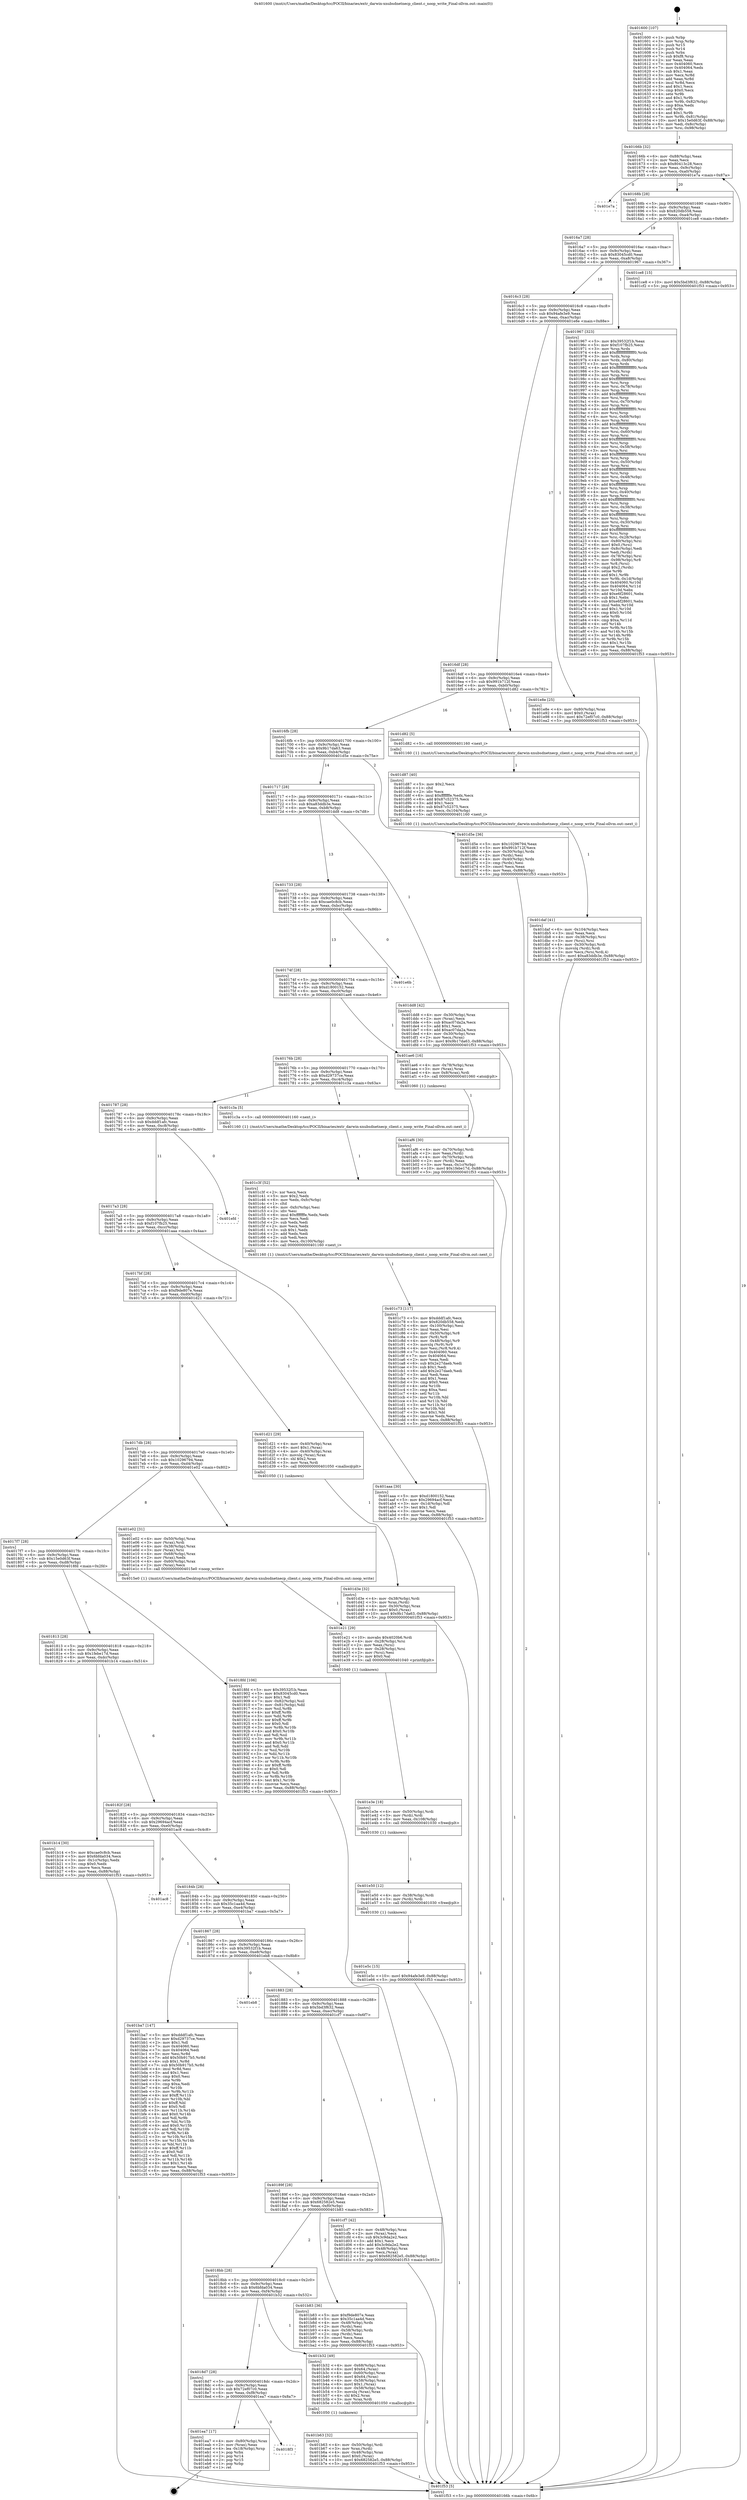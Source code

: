 digraph "0x401600" {
  label = "0x401600 (/mnt/c/Users/mathe/Desktop/tcc/POCII/binaries/extr_darwin-xnubsdnetnecp_client.c_noop_write_Final-ollvm.out::main(0))"
  labelloc = "t"
  node[shape=record]

  Entry [label="",width=0.3,height=0.3,shape=circle,fillcolor=black,style=filled]
  "0x40166b" [label="{
     0x40166b [32]\l
     | [instrs]\l
     &nbsp;&nbsp;0x40166b \<+6\>: mov -0x88(%rbp),%eax\l
     &nbsp;&nbsp;0x401671 \<+2\>: mov %eax,%ecx\l
     &nbsp;&nbsp;0x401673 \<+6\>: sub $0x80413c28,%ecx\l
     &nbsp;&nbsp;0x401679 \<+6\>: mov %eax,-0x9c(%rbp)\l
     &nbsp;&nbsp;0x40167f \<+6\>: mov %ecx,-0xa0(%rbp)\l
     &nbsp;&nbsp;0x401685 \<+6\>: je 0000000000401e7a \<main+0x87a\>\l
  }"]
  "0x401e7a" [label="{
     0x401e7a\l
  }", style=dashed]
  "0x40168b" [label="{
     0x40168b [28]\l
     | [instrs]\l
     &nbsp;&nbsp;0x40168b \<+5\>: jmp 0000000000401690 \<main+0x90\>\l
     &nbsp;&nbsp;0x401690 \<+6\>: mov -0x9c(%rbp),%eax\l
     &nbsp;&nbsp;0x401696 \<+5\>: sub $0x820db558,%eax\l
     &nbsp;&nbsp;0x40169b \<+6\>: mov %eax,-0xa4(%rbp)\l
     &nbsp;&nbsp;0x4016a1 \<+6\>: je 0000000000401ce8 \<main+0x6e8\>\l
  }"]
  Exit [label="",width=0.3,height=0.3,shape=circle,fillcolor=black,style=filled,peripheries=2]
  "0x401ce8" [label="{
     0x401ce8 [15]\l
     | [instrs]\l
     &nbsp;&nbsp;0x401ce8 \<+10\>: movl $0x5bd3f632,-0x88(%rbp)\l
     &nbsp;&nbsp;0x401cf2 \<+5\>: jmp 0000000000401f53 \<main+0x953\>\l
  }"]
  "0x4016a7" [label="{
     0x4016a7 [28]\l
     | [instrs]\l
     &nbsp;&nbsp;0x4016a7 \<+5\>: jmp 00000000004016ac \<main+0xac\>\l
     &nbsp;&nbsp;0x4016ac \<+6\>: mov -0x9c(%rbp),%eax\l
     &nbsp;&nbsp;0x4016b2 \<+5\>: sub $0x83045cd0,%eax\l
     &nbsp;&nbsp;0x4016b7 \<+6\>: mov %eax,-0xa8(%rbp)\l
     &nbsp;&nbsp;0x4016bd \<+6\>: je 0000000000401967 \<main+0x367\>\l
  }"]
  "0x4018f3" [label="{
     0x4018f3\l
  }", style=dashed]
  "0x401967" [label="{
     0x401967 [323]\l
     | [instrs]\l
     &nbsp;&nbsp;0x401967 \<+5\>: mov $0x39532f1b,%eax\l
     &nbsp;&nbsp;0x40196c \<+5\>: mov $0xf107fb25,%ecx\l
     &nbsp;&nbsp;0x401971 \<+3\>: mov %rsp,%rdx\l
     &nbsp;&nbsp;0x401974 \<+4\>: add $0xfffffffffffffff0,%rdx\l
     &nbsp;&nbsp;0x401978 \<+3\>: mov %rdx,%rsp\l
     &nbsp;&nbsp;0x40197b \<+4\>: mov %rdx,-0x80(%rbp)\l
     &nbsp;&nbsp;0x40197f \<+3\>: mov %rsp,%rdx\l
     &nbsp;&nbsp;0x401982 \<+4\>: add $0xfffffffffffffff0,%rdx\l
     &nbsp;&nbsp;0x401986 \<+3\>: mov %rdx,%rsp\l
     &nbsp;&nbsp;0x401989 \<+3\>: mov %rsp,%rsi\l
     &nbsp;&nbsp;0x40198c \<+4\>: add $0xfffffffffffffff0,%rsi\l
     &nbsp;&nbsp;0x401990 \<+3\>: mov %rsi,%rsp\l
     &nbsp;&nbsp;0x401993 \<+4\>: mov %rsi,-0x78(%rbp)\l
     &nbsp;&nbsp;0x401997 \<+3\>: mov %rsp,%rsi\l
     &nbsp;&nbsp;0x40199a \<+4\>: add $0xfffffffffffffff0,%rsi\l
     &nbsp;&nbsp;0x40199e \<+3\>: mov %rsi,%rsp\l
     &nbsp;&nbsp;0x4019a1 \<+4\>: mov %rsi,-0x70(%rbp)\l
     &nbsp;&nbsp;0x4019a5 \<+3\>: mov %rsp,%rsi\l
     &nbsp;&nbsp;0x4019a8 \<+4\>: add $0xfffffffffffffff0,%rsi\l
     &nbsp;&nbsp;0x4019ac \<+3\>: mov %rsi,%rsp\l
     &nbsp;&nbsp;0x4019af \<+4\>: mov %rsi,-0x68(%rbp)\l
     &nbsp;&nbsp;0x4019b3 \<+3\>: mov %rsp,%rsi\l
     &nbsp;&nbsp;0x4019b6 \<+4\>: add $0xfffffffffffffff0,%rsi\l
     &nbsp;&nbsp;0x4019ba \<+3\>: mov %rsi,%rsp\l
     &nbsp;&nbsp;0x4019bd \<+4\>: mov %rsi,-0x60(%rbp)\l
     &nbsp;&nbsp;0x4019c1 \<+3\>: mov %rsp,%rsi\l
     &nbsp;&nbsp;0x4019c4 \<+4\>: add $0xfffffffffffffff0,%rsi\l
     &nbsp;&nbsp;0x4019c8 \<+3\>: mov %rsi,%rsp\l
     &nbsp;&nbsp;0x4019cb \<+4\>: mov %rsi,-0x58(%rbp)\l
     &nbsp;&nbsp;0x4019cf \<+3\>: mov %rsp,%rsi\l
     &nbsp;&nbsp;0x4019d2 \<+4\>: add $0xfffffffffffffff0,%rsi\l
     &nbsp;&nbsp;0x4019d6 \<+3\>: mov %rsi,%rsp\l
     &nbsp;&nbsp;0x4019d9 \<+4\>: mov %rsi,-0x50(%rbp)\l
     &nbsp;&nbsp;0x4019dd \<+3\>: mov %rsp,%rsi\l
     &nbsp;&nbsp;0x4019e0 \<+4\>: add $0xfffffffffffffff0,%rsi\l
     &nbsp;&nbsp;0x4019e4 \<+3\>: mov %rsi,%rsp\l
     &nbsp;&nbsp;0x4019e7 \<+4\>: mov %rsi,-0x48(%rbp)\l
     &nbsp;&nbsp;0x4019eb \<+3\>: mov %rsp,%rsi\l
     &nbsp;&nbsp;0x4019ee \<+4\>: add $0xfffffffffffffff0,%rsi\l
     &nbsp;&nbsp;0x4019f2 \<+3\>: mov %rsi,%rsp\l
     &nbsp;&nbsp;0x4019f5 \<+4\>: mov %rsi,-0x40(%rbp)\l
     &nbsp;&nbsp;0x4019f9 \<+3\>: mov %rsp,%rsi\l
     &nbsp;&nbsp;0x4019fc \<+4\>: add $0xfffffffffffffff0,%rsi\l
     &nbsp;&nbsp;0x401a00 \<+3\>: mov %rsi,%rsp\l
     &nbsp;&nbsp;0x401a03 \<+4\>: mov %rsi,-0x38(%rbp)\l
     &nbsp;&nbsp;0x401a07 \<+3\>: mov %rsp,%rsi\l
     &nbsp;&nbsp;0x401a0a \<+4\>: add $0xfffffffffffffff0,%rsi\l
     &nbsp;&nbsp;0x401a0e \<+3\>: mov %rsi,%rsp\l
     &nbsp;&nbsp;0x401a11 \<+4\>: mov %rsi,-0x30(%rbp)\l
     &nbsp;&nbsp;0x401a15 \<+3\>: mov %rsp,%rsi\l
     &nbsp;&nbsp;0x401a18 \<+4\>: add $0xfffffffffffffff0,%rsi\l
     &nbsp;&nbsp;0x401a1c \<+3\>: mov %rsi,%rsp\l
     &nbsp;&nbsp;0x401a1f \<+4\>: mov %rsi,-0x28(%rbp)\l
     &nbsp;&nbsp;0x401a23 \<+4\>: mov -0x80(%rbp),%rsi\l
     &nbsp;&nbsp;0x401a27 \<+6\>: movl $0x0,(%rsi)\l
     &nbsp;&nbsp;0x401a2d \<+6\>: mov -0x8c(%rbp),%edi\l
     &nbsp;&nbsp;0x401a33 \<+2\>: mov %edi,(%rdx)\l
     &nbsp;&nbsp;0x401a35 \<+4\>: mov -0x78(%rbp),%rsi\l
     &nbsp;&nbsp;0x401a39 \<+7\>: mov -0x98(%rbp),%r8\l
     &nbsp;&nbsp;0x401a40 \<+3\>: mov %r8,(%rsi)\l
     &nbsp;&nbsp;0x401a43 \<+3\>: cmpl $0x2,(%rdx)\l
     &nbsp;&nbsp;0x401a46 \<+4\>: setne %r9b\l
     &nbsp;&nbsp;0x401a4a \<+4\>: and $0x1,%r9b\l
     &nbsp;&nbsp;0x401a4e \<+4\>: mov %r9b,-0x1d(%rbp)\l
     &nbsp;&nbsp;0x401a52 \<+8\>: mov 0x404060,%r10d\l
     &nbsp;&nbsp;0x401a5a \<+8\>: mov 0x404064,%r11d\l
     &nbsp;&nbsp;0x401a62 \<+3\>: mov %r10d,%ebx\l
     &nbsp;&nbsp;0x401a65 \<+6\>: add $0xe6f28601,%ebx\l
     &nbsp;&nbsp;0x401a6b \<+3\>: sub $0x1,%ebx\l
     &nbsp;&nbsp;0x401a6e \<+6\>: sub $0xe6f28601,%ebx\l
     &nbsp;&nbsp;0x401a74 \<+4\>: imul %ebx,%r10d\l
     &nbsp;&nbsp;0x401a78 \<+4\>: and $0x1,%r10d\l
     &nbsp;&nbsp;0x401a7c \<+4\>: cmp $0x0,%r10d\l
     &nbsp;&nbsp;0x401a80 \<+4\>: sete %r9b\l
     &nbsp;&nbsp;0x401a84 \<+4\>: cmp $0xa,%r11d\l
     &nbsp;&nbsp;0x401a88 \<+4\>: setl %r14b\l
     &nbsp;&nbsp;0x401a8c \<+3\>: mov %r9b,%r15b\l
     &nbsp;&nbsp;0x401a8f \<+3\>: and %r14b,%r15b\l
     &nbsp;&nbsp;0x401a92 \<+3\>: xor %r14b,%r9b\l
     &nbsp;&nbsp;0x401a95 \<+3\>: or %r9b,%r15b\l
     &nbsp;&nbsp;0x401a98 \<+4\>: test $0x1,%r15b\l
     &nbsp;&nbsp;0x401a9c \<+3\>: cmovne %ecx,%eax\l
     &nbsp;&nbsp;0x401a9f \<+6\>: mov %eax,-0x88(%rbp)\l
     &nbsp;&nbsp;0x401aa5 \<+5\>: jmp 0000000000401f53 \<main+0x953\>\l
  }"]
  "0x4016c3" [label="{
     0x4016c3 [28]\l
     | [instrs]\l
     &nbsp;&nbsp;0x4016c3 \<+5\>: jmp 00000000004016c8 \<main+0xc8\>\l
     &nbsp;&nbsp;0x4016c8 \<+6\>: mov -0x9c(%rbp),%eax\l
     &nbsp;&nbsp;0x4016ce \<+5\>: sub $0x94afe3e9,%eax\l
     &nbsp;&nbsp;0x4016d3 \<+6\>: mov %eax,-0xac(%rbp)\l
     &nbsp;&nbsp;0x4016d9 \<+6\>: je 0000000000401e8e \<main+0x88e\>\l
  }"]
  "0x401ea7" [label="{
     0x401ea7 [17]\l
     | [instrs]\l
     &nbsp;&nbsp;0x401ea7 \<+4\>: mov -0x80(%rbp),%rax\l
     &nbsp;&nbsp;0x401eab \<+2\>: mov (%rax),%eax\l
     &nbsp;&nbsp;0x401ead \<+4\>: lea -0x18(%rbp),%rsp\l
     &nbsp;&nbsp;0x401eb1 \<+1\>: pop %rbx\l
     &nbsp;&nbsp;0x401eb2 \<+2\>: pop %r14\l
     &nbsp;&nbsp;0x401eb4 \<+2\>: pop %r15\l
     &nbsp;&nbsp;0x401eb6 \<+1\>: pop %rbp\l
     &nbsp;&nbsp;0x401eb7 \<+1\>: ret\l
  }"]
  "0x401e8e" [label="{
     0x401e8e [25]\l
     | [instrs]\l
     &nbsp;&nbsp;0x401e8e \<+4\>: mov -0x80(%rbp),%rax\l
     &nbsp;&nbsp;0x401e92 \<+6\>: movl $0x0,(%rax)\l
     &nbsp;&nbsp;0x401e98 \<+10\>: movl $0x72ef07c0,-0x88(%rbp)\l
     &nbsp;&nbsp;0x401ea2 \<+5\>: jmp 0000000000401f53 \<main+0x953\>\l
  }"]
  "0x4016df" [label="{
     0x4016df [28]\l
     | [instrs]\l
     &nbsp;&nbsp;0x4016df \<+5\>: jmp 00000000004016e4 \<main+0xe4\>\l
     &nbsp;&nbsp;0x4016e4 \<+6\>: mov -0x9c(%rbp),%eax\l
     &nbsp;&nbsp;0x4016ea \<+5\>: sub $0x991b712f,%eax\l
     &nbsp;&nbsp;0x4016ef \<+6\>: mov %eax,-0xb0(%rbp)\l
     &nbsp;&nbsp;0x4016f5 \<+6\>: je 0000000000401d82 \<main+0x782\>\l
  }"]
  "0x401e5c" [label="{
     0x401e5c [15]\l
     | [instrs]\l
     &nbsp;&nbsp;0x401e5c \<+10\>: movl $0x94afe3e9,-0x88(%rbp)\l
     &nbsp;&nbsp;0x401e66 \<+5\>: jmp 0000000000401f53 \<main+0x953\>\l
  }"]
  "0x401d82" [label="{
     0x401d82 [5]\l
     | [instrs]\l
     &nbsp;&nbsp;0x401d82 \<+5\>: call 0000000000401160 \<next_i\>\l
     | [calls]\l
     &nbsp;&nbsp;0x401160 \{1\} (/mnt/c/Users/mathe/Desktop/tcc/POCII/binaries/extr_darwin-xnubsdnetnecp_client.c_noop_write_Final-ollvm.out::next_i)\l
  }"]
  "0x4016fb" [label="{
     0x4016fb [28]\l
     | [instrs]\l
     &nbsp;&nbsp;0x4016fb \<+5\>: jmp 0000000000401700 \<main+0x100\>\l
     &nbsp;&nbsp;0x401700 \<+6\>: mov -0x9c(%rbp),%eax\l
     &nbsp;&nbsp;0x401706 \<+5\>: sub $0x9b17da63,%eax\l
     &nbsp;&nbsp;0x40170b \<+6\>: mov %eax,-0xb4(%rbp)\l
     &nbsp;&nbsp;0x401711 \<+6\>: je 0000000000401d5e \<main+0x75e\>\l
  }"]
  "0x401e50" [label="{
     0x401e50 [12]\l
     | [instrs]\l
     &nbsp;&nbsp;0x401e50 \<+4\>: mov -0x38(%rbp),%rdi\l
     &nbsp;&nbsp;0x401e54 \<+3\>: mov (%rdi),%rdi\l
     &nbsp;&nbsp;0x401e57 \<+5\>: call 0000000000401030 \<free@plt\>\l
     | [calls]\l
     &nbsp;&nbsp;0x401030 \{1\} (unknown)\l
  }"]
  "0x401d5e" [label="{
     0x401d5e [36]\l
     | [instrs]\l
     &nbsp;&nbsp;0x401d5e \<+5\>: mov $0x10296794,%eax\l
     &nbsp;&nbsp;0x401d63 \<+5\>: mov $0x991b712f,%ecx\l
     &nbsp;&nbsp;0x401d68 \<+4\>: mov -0x30(%rbp),%rdx\l
     &nbsp;&nbsp;0x401d6c \<+2\>: mov (%rdx),%esi\l
     &nbsp;&nbsp;0x401d6e \<+4\>: mov -0x40(%rbp),%rdx\l
     &nbsp;&nbsp;0x401d72 \<+2\>: cmp (%rdx),%esi\l
     &nbsp;&nbsp;0x401d74 \<+3\>: cmovl %ecx,%eax\l
     &nbsp;&nbsp;0x401d77 \<+6\>: mov %eax,-0x88(%rbp)\l
     &nbsp;&nbsp;0x401d7d \<+5\>: jmp 0000000000401f53 \<main+0x953\>\l
  }"]
  "0x401717" [label="{
     0x401717 [28]\l
     | [instrs]\l
     &nbsp;&nbsp;0x401717 \<+5\>: jmp 000000000040171c \<main+0x11c\>\l
     &nbsp;&nbsp;0x40171c \<+6\>: mov -0x9c(%rbp),%eax\l
     &nbsp;&nbsp;0x401722 \<+5\>: sub $0xa83ddb3e,%eax\l
     &nbsp;&nbsp;0x401727 \<+6\>: mov %eax,-0xb8(%rbp)\l
     &nbsp;&nbsp;0x40172d \<+6\>: je 0000000000401dd8 \<main+0x7d8\>\l
  }"]
  "0x401e3e" [label="{
     0x401e3e [18]\l
     | [instrs]\l
     &nbsp;&nbsp;0x401e3e \<+4\>: mov -0x50(%rbp),%rdi\l
     &nbsp;&nbsp;0x401e42 \<+3\>: mov (%rdi),%rdi\l
     &nbsp;&nbsp;0x401e45 \<+6\>: mov %eax,-0x108(%rbp)\l
     &nbsp;&nbsp;0x401e4b \<+5\>: call 0000000000401030 \<free@plt\>\l
     | [calls]\l
     &nbsp;&nbsp;0x401030 \{1\} (unknown)\l
  }"]
  "0x401dd8" [label="{
     0x401dd8 [42]\l
     | [instrs]\l
     &nbsp;&nbsp;0x401dd8 \<+4\>: mov -0x30(%rbp),%rax\l
     &nbsp;&nbsp;0x401ddc \<+2\>: mov (%rax),%ecx\l
     &nbsp;&nbsp;0x401dde \<+6\>: sub $0xac07da2a,%ecx\l
     &nbsp;&nbsp;0x401de4 \<+3\>: add $0x1,%ecx\l
     &nbsp;&nbsp;0x401de7 \<+6\>: add $0xac07da2a,%ecx\l
     &nbsp;&nbsp;0x401ded \<+4\>: mov -0x30(%rbp),%rax\l
     &nbsp;&nbsp;0x401df1 \<+2\>: mov %ecx,(%rax)\l
     &nbsp;&nbsp;0x401df3 \<+10\>: movl $0x9b17da63,-0x88(%rbp)\l
     &nbsp;&nbsp;0x401dfd \<+5\>: jmp 0000000000401f53 \<main+0x953\>\l
  }"]
  "0x401733" [label="{
     0x401733 [28]\l
     | [instrs]\l
     &nbsp;&nbsp;0x401733 \<+5\>: jmp 0000000000401738 \<main+0x138\>\l
     &nbsp;&nbsp;0x401738 \<+6\>: mov -0x9c(%rbp),%eax\l
     &nbsp;&nbsp;0x40173e \<+5\>: sub $0xcae0c8cb,%eax\l
     &nbsp;&nbsp;0x401743 \<+6\>: mov %eax,-0xbc(%rbp)\l
     &nbsp;&nbsp;0x401749 \<+6\>: je 0000000000401e6b \<main+0x86b\>\l
  }"]
  "0x401e21" [label="{
     0x401e21 [29]\l
     | [instrs]\l
     &nbsp;&nbsp;0x401e21 \<+10\>: movabs $0x4020b6,%rdi\l
     &nbsp;&nbsp;0x401e2b \<+4\>: mov -0x28(%rbp),%rsi\l
     &nbsp;&nbsp;0x401e2f \<+2\>: mov %eax,(%rsi)\l
     &nbsp;&nbsp;0x401e31 \<+4\>: mov -0x28(%rbp),%rsi\l
     &nbsp;&nbsp;0x401e35 \<+2\>: mov (%rsi),%esi\l
     &nbsp;&nbsp;0x401e37 \<+2\>: mov $0x0,%al\l
     &nbsp;&nbsp;0x401e39 \<+5\>: call 0000000000401040 \<printf@plt\>\l
     | [calls]\l
     &nbsp;&nbsp;0x401040 \{1\} (unknown)\l
  }"]
  "0x401e6b" [label="{
     0x401e6b\l
  }", style=dashed]
  "0x40174f" [label="{
     0x40174f [28]\l
     | [instrs]\l
     &nbsp;&nbsp;0x40174f \<+5\>: jmp 0000000000401754 \<main+0x154\>\l
     &nbsp;&nbsp;0x401754 \<+6\>: mov -0x9c(%rbp),%eax\l
     &nbsp;&nbsp;0x40175a \<+5\>: sub $0xd1800152,%eax\l
     &nbsp;&nbsp;0x40175f \<+6\>: mov %eax,-0xc0(%rbp)\l
     &nbsp;&nbsp;0x401765 \<+6\>: je 0000000000401ae6 \<main+0x4e6\>\l
  }"]
  "0x401daf" [label="{
     0x401daf [41]\l
     | [instrs]\l
     &nbsp;&nbsp;0x401daf \<+6\>: mov -0x104(%rbp),%ecx\l
     &nbsp;&nbsp;0x401db5 \<+3\>: imul %eax,%ecx\l
     &nbsp;&nbsp;0x401db8 \<+4\>: mov -0x38(%rbp),%rsi\l
     &nbsp;&nbsp;0x401dbc \<+3\>: mov (%rsi),%rsi\l
     &nbsp;&nbsp;0x401dbf \<+4\>: mov -0x30(%rbp),%rdi\l
     &nbsp;&nbsp;0x401dc3 \<+3\>: movslq (%rdi),%rdi\l
     &nbsp;&nbsp;0x401dc6 \<+3\>: mov %ecx,(%rsi,%rdi,4)\l
     &nbsp;&nbsp;0x401dc9 \<+10\>: movl $0xa83ddb3e,-0x88(%rbp)\l
     &nbsp;&nbsp;0x401dd3 \<+5\>: jmp 0000000000401f53 \<main+0x953\>\l
  }"]
  "0x401ae6" [label="{
     0x401ae6 [16]\l
     | [instrs]\l
     &nbsp;&nbsp;0x401ae6 \<+4\>: mov -0x78(%rbp),%rax\l
     &nbsp;&nbsp;0x401aea \<+3\>: mov (%rax),%rax\l
     &nbsp;&nbsp;0x401aed \<+4\>: mov 0x8(%rax),%rdi\l
     &nbsp;&nbsp;0x401af1 \<+5\>: call 0000000000401060 \<atoi@plt\>\l
     | [calls]\l
     &nbsp;&nbsp;0x401060 \{1\} (unknown)\l
  }"]
  "0x40176b" [label="{
     0x40176b [28]\l
     | [instrs]\l
     &nbsp;&nbsp;0x40176b \<+5\>: jmp 0000000000401770 \<main+0x170\>\l
     &nbsp;&nbsp;0x401770 \<+6\>: mov -0x9c(%rbp),%eax\l
     &nbsp;&nbsp;0x401776 \<+5\>: sub $0xd29737ce,%eax\l
     &nbsp;&nbsp;0x40177b \<+6\>: mov %eax,-0xc4(%rbp)\l
     &nbsp;&nbsp;0x401781 \<+6\>: je 0000000000401c3a \<main+0x63a\>\l
  }"]
  "0x401d87" [label="{
     0x401d87 [40]\l
     | [instrs]\l
     &nbsp;&nbsp;0x401d87 \<+5\>: mov $0x2,%ecx\l
     &nbsp;&nbsp;0x401d8c \<+1\>: cltd\l
     &nbsp;&nbsp;0x401d8d \<+2\>: idiv %ecx\l
     &nbsp;&nbsp;0x401d8f \<+6\>: imul $0xfffffffe,%edx,%ecx\l
     &nbsp;&nbsp;0x401d95 \<+6\>: add $0x87c52375,%ecx\l
     &nbsp;&nbsp;0x401d9b \<+3\>: add $0x1,%ecx\l
     &nbsp;&nbsp;0x401d9e \<+6\>: sub $0x87c52375,%ecx\l
     &nbsp;&nbsp;0x401da4 \<+6\>: mov %ecx,-0x104(%rbp)\l
     &nbsp;&nbsp;0x401daa \<+5\>: call 0000000000401160 \<next_i\>\l
     | [calls]\l
     &nbsp;&nbsp;0x401160 \{1\} (/mnt/c/Users/mathe/Desktop/tcc/POCII/binaries/extr_darwin-xnubsdnetnecp_client.c_noop_write_Final-ollvm.out::next_i)\l
  }"]
  "0x401c3a" [label="{
     0x401c3a [5]\l
     | [instrs]\l
     &nbsp;&nbsp;0x401c3a \<+5\>: call 0000000000401160 \<next_i\>\l
     | [calls]\l
     &nbsp;&nbsp;0x401160 \{1\} (/mnt/c/Users/mathe/Desktop/tcc/POCII/binaries/extr_darwin-xnubsdnetnecp_client.c_noop_write_Final-ollvm.out::next_i)\l
  }"]
  "0x401787" [label="{
     0x401787 [28]\l
     | [instrs]\l
     &nbsp;&nbsp;0x401787 \<+5\>: jmp 000000000040178c \<main+0x18c\>\l
     &nbsp;&nbsp;0x40178c \<+6\>: mov -0x9c(%rbp),%eax\l
     &nbsp;&nbsp;0x401792 \<+5\>: sub $0xdddf1afc,%eax\l
     &nbsp;&nbsp;0x401797 \<+6\>: mov %eax,-0xc8(%rbp)\l
     &nbsp;&nbsp;0x40179d \<+6\>: je 0000000000401efd \<main+0x8fd\>\l
  }"]
  "0x401d3e" [label="{
     0x401d3e [32]\l
     | [instrs]\l
     &nbsp;&nbsp;0x401d3e \<+4\>: mov -0x38(%rbp),%rdi\l
     &nbsp;&nbsp;0x401d42 \<+3\>: mov %rax,(%rdi)\l
     &nbsp;&nbsp;0x401d45 \<+4\>: mov -0x30(%rbp),%rax\l
     &nbsp;&nbsp;0x401d49 \<+6\>: movl $0x0,(%rax)\l
     &nbsp;&nbsp;0x401d4f \<+10\>: movl $0x9b17da63,-0x88(%rbp)\l
     &nbsp;&nbsp;0x401d59 \<+5\>: jmp 0000000000401f53 \<main+0x953\>\l
  }"]
  "0x401efd" [label="{
     0x401efd\l
  }", style=dashed]
  "0x4017a3" [label="{
     0x4017a3 [28]\l
     | [instrs]\l
     &nbsp;&nbsp;0x4017a3 \<+5\>: jmp 00000000004017a8 \<main+0x1a8\>\l
     &nbsp;&nbsp;0x4017a8 \<+6\>: mov -0x9c(%rbp),%eax\l
     &nbsp;&nbsp;0x4017ae \<+5\>: sub $0xf107fb25,%eax\l
     &nbsp;&nbsp;0x4017b3 \<+6\>: mov %eax,-0xcc(%rbp)\l
     &nbsp;&nbsp;0x4017b9 \<+6\>: je 0000000000401aaa \<main+0x4aa\>\l
  }"]
  "0x401c73" [label="{
     0x401c73 [117]\l
     | [instrs]\l
     &nbsp;&nbsp;0x401c73 \<+5\>: mov $0xdddf1afc,%ecx\l
     &nbsp;&nbsp;0x401c78 \<+5\>: mov $0x820db558,%edx\l
     &nbsp;&nbsp;0x401c7d \<+6\>: mov -0x100(%rbp),%esi\l
     &nbsp;&nbsp;0x401c83 \<+3\>: imul %eax,%esi\l
     &nbsp;&nbsp;0x401c86 \<+4\>: mov -0x50(%rbp),%r8\l
     &nbsp;&nbsp;0x401c8a \<+3\>: mov (%r8),%r8\l
     &nbsp;&nbsp;0x401c8d \<+4\>: mov -0x48(%rbp),%r9\l
     &nbsp;&nbsp;0x401c91 \<+3\>: movslq (%r9),%r9\l
     &nbsp;&nbsp;0x401c94 \<+4\>: mov %esi,(%r8,%r9,4)\l
     &nbsp;&nbsp;0x401c98 \<+7\>: mov 0x404060,%eax\l
     &nbsp;&nbsp;0x401c9f \<+7\>: mov 0x404064,%esi\l
     &nbsp;&nbsp;0x401ca6 \<+2\>: mov %eax,%edi\l
     &nbsp;&nbsp;0x401ca8 \<+6\>: sub $0x2e27daeb,%edi\l
     &nbsp;&nbsp;0x401cae \<+3\>: sub $0x1,%edi\l
     &nbsp;&nbsp;0x401cb1 \<+6\>: add $0x2e27daeb,%edi\l
     &nbsp;&nbsp;0x401cb7 \<+3\>: imul %edi,%eax\l
     &nbsp;&nbsp;0x401cba \<+3\>: and $0x1,%eax\l
     &nbsp;&nbsp;0x401cbd \<+3\>: cmp $0x0,%eax\l
     &nbsp;&nbsp;0x401cc0 \<+4\>: sete %r10b\l
     &nbsp;&nbsp;0x401cc4 \<+3\>: cmp $0xa,%esi\l
     &nbsp;&nbsp;0x401cc7 \<+4\>: setl %r11b\l
     &nbsp;&nbsp;0x401ccb \<+3\>: mov %r10b,%bl\l
     &nbsp;&nbsp;0x401cce \<+3\>: and %r11b,%bl\l
     &nbsp;&nbsp;0x401cd1 \<+3\>: xor %r11b,%r10b\l
     &nbsp;&nbsp;0x401cd4 \<+3\>: or %r10b,%bl\l
     &nbsp;&nbsp;0x401cd7 \<+3\>: test $0x1,%bl\l
     &nbsp;&nbsp;0x401cda \<+3\>: cmovne %edx,%ecx\l
     &nbsp;&nbsp;0x401cdd \<+6\>: mov %ecx,-0x88(%rbp)\l
     &nbsp;&nbsp;0x401ce3 \<+5\>: jmp 0000000000401f53 \<main+0x953\>\l
  }"]
  "0x401aaa" [label="{
     0x401aaa [30]\l
     | [instrs]\l
     &nbsp;&nbsp;0x401aaa \<+5\>: mov $0xd1800152,%eax\l
     &nbsp;&nbsp;0x401aaf \<+5\>: mov $0x29694acf,%ecx\l
     &nbsp;&nbsp;0x401ab4 \<+3\>: mov -0x1d(%rbp),%dl\l
     &nbsp;&nbsp;0x401ab7 \<+3\>: test $0x1,%dl\l
     &nbsp;&nbsp;0x401aba \<+3\>: cmovne %ecx,%eax\l
     &nbsp;&nbsp;0x401abd \<+6\>: mov %eax,-0x88(%rbp)\l
     &nbsp;&nbsp;0x401ac3 \<+5\>: jmp 0000000000401f53 \<main+0x953\>\l
  }"]
  "0x4017bf" [label="{
     0x4017bf [28]\l
     | [instrs]\l
     &nbsp;&nbsp;0x4017bf \<+5\>: jmp 00000000004017c4 \<main+0x1c4\>\l
     &nbsp;&nbsp;0x4017c4 \<+6\>: mov -0x9c(%rbp),%eax\l
     &nbsp;&nbsp;0x4017ca \<+5\>: sub $0xf9de807e,%eax\l
     &nbsp;&nbsp;0x4017cf \<+6\>: mov %eax,-0xd0(%rbp)\l
     &nbsp;&nbsp;0x4017d5 \<+6\>: je 0000000000401d21 \<main+0x721\>\l
  }"]
  "0x401c3f" [label="{
     0x401c3f [52]\l
     | [instrs]\l
     &nbsp;&nbsp;0x401c3f \<+2\>: xor %ecx,%ecx\l
     &nbsp;&nbsp;0x401c41 \<+5\>: mov $0x2,%edx\l
     &nbsp;&nbsp;0x401c46 \<+6\>: mov %edx,-0xfc(%rbp)\l
     &nbsp;&nbsp;0x401c4c \<+1\>: cltd\l
     &nbsp;&nbsp;0x401c4d \<+6\>: mov -0xfc(%rbp),%esi\l
     &nbsp;&nbsp;0x401c53 \<+2\>: idiv %esi\l
     &nbsp;&nbsp;0x401c55 \<+6\>: imul $0xfffffffe,%edx,%edx\l
     &nbsp;&nbsp;0x401c5b \<+2\>: mov %ecx,%edi\l
     &nbsp;&nbsp;0x401c5d \<+2\>: sub %edx,%edi\l
     &nbsp;&nbsp;0x401c5f \<+2\>: mov %ecx,%edx\l
     &nbsp;&nbsp;0x401c61 \<+3\>: sub $0x1,%edx\l
     &nbsp;&nbsp;0x401c64 \<+2\>: add %edx,%edi\l
     &nbsp;&nbsp;0x401c66 \<+2\>: sub %edi,%ecx\l
     &nbsp;&nbsp;0x401c68 \<+6\>: mov %ecx,-0x100(%rbp)\l
     &nbsp;&nbsp;0x401c6e \<+5\>: call 0000000000401160 \<next_i\>\l
     | [calls]\l
     &nbsp;&nbsp;0x401160 \{1\} (/mnt/c/Users/mathe/Desktop/tcc/POCII/binaries/extr_darwin-xnubsdnetnecp_client.c_noop_write_Final-ollvm.out::next_i)\l
  }"]
  "0x401d21" [label="{
     0x401d21 [29]\l
     | [instrs]\l
     &nbsp;&nbsp;0x401d21 \<+4\>: mov -0x40(%rbp),%rax\l
     &nbsp;&nbsp;0x401d25 \<+6\>: movl $0x1,(%rax)\l
     &nbsp;&nbsp;0x401d2b \<+4\>: mov -0x40(%rbp),%rax\l
     &nbsp;&nbsp;0x401d2f \<+3\>: movslq (%rax),%rax\l
     &nbsp;&nbsp;0x401d32 \<+4\>: shl $0x2,%rax\l
     &nbsp;&nbsp;0x401d36 \<+3\>: mov %rax,%rdi\l
     &nbsp;&nbsp;0x401d39 \<+5\>: call 0000000000401050 \<malloc@plt\>\l
     | [calls]\l
     &nbsp;&nbsp;0x401050 \{1\} (unknown)\l
  }"]
  "0x4017db" [label="{
     0x4017db [28]\l
     | [instrs]\l
     &nbsp;&nbsp;0x4017db \<+5\>: jmp 00000000004017e0 \<main+0x1e0\>\l
     &nbsp;&nbsp;0x4017e0 \<+6\>: mov -0x9c(%rbp),%eax\l
     &nbsp;&nbsp;0x4017e6 \<+5\>: sub $0x10296794,%eax\l
     &nbsp;&nbsp;0x4017eb \<+6\>: mov %eax,-0xd4(%rbp)\l
     &nbsp;&nbsp;0x4017f1 \<+6\>: je 0000000000401e02 \<main+0x802\>\l
  }"]
  "0x401b63" [label="{
     0x401b63 [32]\l
     | [instrs]\l
     &nbsp;&nbsp;0x401b63 \<+4\>: mov -0x50(%rbp),%rdi\l
     &nbsp;&nbsp;0x401b67 \<+3\>: mov %rax,(%rdi)\l
     &nbsp;&nbsp;0x401b6a \<+4\>: mov -0x48(%rbp),%rax\l
     &nbsp;&nbsp;0x401b6e \<+6\>: movl $0x0,(%rax)\l
     &nbsp;&nbsp;0x401b74 \<+10\>: movl $0x682582e5,-0x88(%rbp)\l
     &nbsp;&nbsp;0x401b7e \<+5\>: jmp 0000000000401f53 \<main+0x953\>\l
  }"]
  "0x401e02" [label="{
     0x401e02 [31]\l
     | [instrs]\l
     &nbsp;&nbsp;0x401e02 \<+4\>: mov -0x50(%rbp),%rax\l
     &nbsp;&nbsp;0x401e06 \<+3\>: mov (%rax),%rdi\l
     &nbsp;&nbsp;0x401e09 \<+4\>: mov -0x38(%rbp),%rax\l
     &nbsp;&nbsp;0x401e0d \<+3\>: mov (%rax),%rsi\l
     &nbsp;&nbsp;0x401e10 \<+4\>: mov -0x68(%rbp),%rax\l
     &nbsp;&nbsp;0x401e14 \<+2\>: mov (%rax),%edx\l
     &nbsp;&nbsp;0x401e16 \<+4\>: mov -0x60(%rbp),%rax\l
     &nbsp;&nbsp;0x401e1a \<+2\>: mov (%rax),%ecx\l
     &nbsp;&nbsp;0x401e1c \<+5\>: call 00000000004015e0 \<noop_write\>\l
     | [calls]\l
     &nbsp;&nbsp;0x4015e0 \{1\} (/mnt/c/Users/mathe/Desktop/tcc/POCII/binaries/extr_darwin-xnubsdnetnecp_client.c_noop_write_Final-ollvm.out::noop_write)\l
  }"]
  "0x4017f7" [label="{
     0x4017f7 [28]\l
     | [instrs]\l
     &nbsp;&nbsp;0x4017f7 \<+5\>: jmp 00000000004017fc \<main+0x1fc\>\l
     &nbsp;&nbsp;0x4017fc \<+6\>: mov -0x9c(%rbp),%eax\l
     &nbsp;&nbsp;0x401802 \<+5\>: sub $0x15e0d63f,%eax\l
     &nbsp;&nbsp;0x401807 \<+6\>: mov %eax,-0xd8(%rbp)\l
     &nbsp;&nbsp;0x40180d \<+6\>: je 00000000004018fd \<main+0x2fd\>\l
  }"]
  "0x4018d7" [label="{
     0x4018d7 [28]\l
     | [instrs]\l
     &nbsp;&nbsp;0x4018d7 \<+5\>: jmp 00000000004018dc \<main+0x2dc\>\l
     &nbsp;&nbsp;0x4018dc \<+6\>: mov -0x9c(%rbp),%eax\l
     &nbsp;&nbsp;0x4018e2 \<+5\>: sub $0x72ef07c0,%eax\l
     &nbsp;&nbsp;0x4018e7 \<+6\>: mov %eax,-0xf8(%rbp)\l
     &nbsp;&nbsp;0x4018ed \<+6\>: je 0000000000401ea7 \<main+0x8a7\>\l
  }"]
  "0x4018fd" [label="{
     0x4018fd [106]\l
     | [instrs]\l
     &nbsp;&nbsp;0x4018fd \<+5\>: mov $0x39532f1b,%eax\l
     &nbsp;&nbsp;0x401902 \<+5\>: mov $0x83045cd0,%ecx\l
     &nbsp;&nbsp;0x401907 \<+2\>: mov $0x1,%dl\l
     &nbsp;&nbsp;0x401909 \<+7\>: mov -0x82(%rbp),%sil\l
     &nbsp;&nbsp;0x401910 \<+7\>: mov -0x81(%rbp),%dil\l
     &nbsp;&nbsp;0x401917 \<+3\>: mov %sil,%r8b\l
     &nbsp;&nbsp;0x40191a \<+4\>: xor $0xff,%r8b\l
     &nbsp;&nbsp;0x40191e \<+3\>: mov %dil,%r9b\l
     &nbsp;&nbsp;0x401921 \<+4\>: xor $0xff,%r9b\l
     &nbsp;&nbsp;0x401925 \<+3\>: xor $0x0,%dl\l
     &nbsp;&nbsp;0x401928 \<+3\>: mov %r8b,%r10b\l
     &nbsp;&nbsp;0x40192b \<+4\>: and $0x0,%r10b\l
     &nbsp;&nbsp;0x40192f \<+3\>: and %dl,%sil\l
     &nbsp;&nbsp;0x401932 \<+3\>: mov %r9b,%r11b\l
     &nbsp;&nbsp;0x401935 \<+4\>: and $0x0,%r11b\l
     &nbsp;&nbsp;0x401939 \<+3\>: and %dl,%dil\l
     &nbsp;&nbsp;0x40193c \<+3\>: or %sil,%r10b\l
     &nbsp;&nbsp;0x40193f \<+3\>: or %dil,%r11b\l
     &nbsp;&nbsp;0x401942 \<+3\>: xor %r11b,%r10b\l
     &nbsp;&nbsp;0x401945 \<+3\>: or %r9b,%r8b\l
     &nbsp;&nbsp;0x401948 \<+4\>: xor $0xff,%r8b\l
     &nbsp;&nbsp;0x40194c \<+3\>: or $0x0,%dl\l
     &nbsp;&nbsp;0x40194f \<+3\>: and %dl,%r8b\l
     &nbsp;&nbsp;0x401952 \<+3\>: or %r8b,%r10b\l
     &nbsp;&nbsp;0x401955 \<+4\>: test $0x1,%r10b\l
     &nbsp;&nbsp;0x401959 \<+3\>: cmovne %ecx,%eax\l
     &nbsp;&nbsp;0x40195c \<+6\>: mov %eax,-0x88(%rbp)\l
     &nbsp;&nbsp;0x401962 \<+5\>: jmp 0000000000401f53 \<main+0x953\>\l
  }"]
  "0x401813" [label="{
     0x401813 [28]\l
     | [instrs]\l
     &nbsp;&nbsp;0x401813 \<+5\>: jmp 0000000000401818 \<main+0x218\>\l
     &nbsp;&nbsp;0x401818 \<+6\>: mov -0x9c(%rbp),%eax\l
     &nbsp;&nbsp;0x40181e \<+5\>: sub $0x1febe17d,%eax\l
     &nbsp;&nbsp;0x401823 \<+6\>: mov %eax,-0xdc(%rbp)\l
     &nbsp;&nbsp;0x401829 \<+6\>: je 0000000000401b14 \<main+0x514\>\l
  }"]
  "0x401f53" [label="{
     0x401f53 [5]\l
     | [instrs]\l
     &nbsp;&nbsp;0x401f53 \<+5\>: jmp 000000000040166b \<main+0x6b\>\l
  }"]
  "0x401600" [label="{
     0x401600 [107]\l
     | [instrs]\l
     &nbsp;&nbsp;0x401600 \<+1\>: push %rbp\l
     &nbsp;&nbsp;0x401601 \<+3\>: mov %rsp,%rbp\l
     &nbsp;&nbsp;0x401604 \<+2\>: push %r15\l
     &nbsp;&nbsp;0x401606 \<+2\>: push %r14\l
     &nbsp;&nbsp;0x401608 \<+1\>: push %rbx\l
     &nbsp;&nbsp;0x401609 \<+7\>: sub $0xf8,%rsp\l
     &nbsp;&nbsp;0x401610 \<+2\>: xor %eax,%eax\l
     &nbsp;&nbsp;0x401612 \<+7\>: mov 0x404060,%ecx\l
     &nbsp;&nbsp;0x401619 \<+7\>: mov 0x404064,%edx\l
     &nbsp;&nbsp;0x401620 \<+3\>: sub $0x1,%eax\l
     &nbsp;&nbsp;0x401623 \<+3\>: mov %ecx,%r8d\l
     &nbsp;&nbsp;0x401626 \<+3\>: add %eax,%r8d\l
     &nbsp;&nbsp;0x401629 \<+4\>: imul %r8d,%ecx\l
     &nbsp;&nbsp;0x40162d \<+3\>: and $0x1,%ecx\l
     &nbsp;&nbsp;0x401630 \<+3\>: cmp $0x0,%ecx\l
     &nbsp;&nbsp;0x401633 \<+4\>: sete %r9b\l
     &nbsp;&nbsp;0x401637 \<+4\>: and $0x1,%r9b\l
     &nbsp;&nbsp;0x40163b \<+7\>: mov %r9b,-0x82(%rbp)\l
     &nbsp;&nbsp;0x401642 \<+3\>: cmp $0xa,%edx\l
     &nbsp;&nbsp;0x401645 \<+4\>: setl %r9b\l
     &nbsp;&nbsp;0x401649 \<+4\>: and $0x1,%r9b\l
     &nbsp;&nbsp;0x40164d \<+7\>: mov %r9b,-0x81(%rbp)\l
     &nbsp;&nbsp;0x401654 \<+10\>: movl $0x15e0d63f,-0x88(%rbp)\l
     &nbsp;&nbsp;0x40165e \<+6\>: mov %edi,-0x8c(%rbp)\l
     &nbsp;&nbsp;0x401664 \<+7\>: mov %rsi,-0x98(%rbp)\l
  }"]
  "0x401b32" [label="{
     0x401b32 [49]\l
     | [instrs]\l
     &nbsp;&nbsp;0x401b32 \<+4\>: mov -0x68(%rbp),%rax\l
     &nbsp;&nbsp;0x401b36 \<+6\>: movl $0x64,(%rax)\l
     &nbsp;&nbsp;0x401b3c \<+4\>: mov -0x60(%rbp),%rax\l
     &nbsp;&nbsp;0x401b40 \<+6\>: movl $0x64,(%rax)\l
     &nbsp;&nbsp;0x401b46 \<+4\>: mov -0x58(%rbp),%rax\l
     &nbsp;&nbsp;0x401b4a \<+6\>: movl $0x1,(%rax)\l
     &nbsp;&nbsp;0x401b50 \<+4\>: mov -0x58(%rbp),%rax\l
     &nbsp;&nbsp;0x401b54 \<+3\>: movslq (%rax),%rax\l
     &nbsp;&nbsp;0x401b57 \<+4\>: shl $0x2,%rax\l
     &nbsp;&nbsp;0x401b5b \<+3\>: mov %rax,%rdi\l
     &nbsp;&nbsp;0x401b5e \<+5\>: call 0000000000401050 \<malloc@plt\>\l
     | [calls]\l
     &nbsp;&nbsp;0x401050 \{1\} (unknown)\l
  }"]
  "0x401af6" [label="{
     0x401af6 [30]\l
     | [instrs]\l
     &nbsp;&nbsp;0x401af6 \<+4\>: mov -0x70(%rbp),%rdi\l
     &nbsp;&nbsp;0x401afa \<+2\>: mov %eax,(%rdi)\l
     &nbsp;&nbsp;0x401afc \<+4\>: mov -0x70(%rbp),%rdi\l
     &nbsp;&nbsp;0x401b00 \<+2\>: mov (%rdi),%eax\l
     &nbsp;&nbsp;0x401b02 \<+3\>: mov %eax,-0x1c(%rbp)\l
     &nbsp;&nbsp;0x401b05 \<+10\>: movl $0x1febe17d,-0x88(%rbp)\l
     &nbsp;&nbsp;0x401b0f \<+5\>: jmp 0000000000401f53 \<main+0x953\>\l
  }"]
  "0x4018bb" [label="{
     0x4018bb [28]\l
     | [instrs]\l
     &nbsp;&nbsp;0x4018bb \<+5\>: jmp 00000000004018c0 \<main+0x2c0\>\l
     &nbsp;&nbsp;0x4018c0 \<+6\>: mov -0x9c(%rbp),%eax\l
     &nbsp;&nbsp;0x4018c6 \<+5\>: sub $0x6bfda034,%eax\l
     &nbsp;&nbsp;0x4018cb \<+6\>: mov %eax,-0xf4(%rbp)\l
     &nbsp;&nbsp;0x4018d1 \<+6\>: je 0000000000401b32 \<main+0x532\>\l
  }"]
  "0x401b14" [label="{
     0x401b14 [30]\l
     | [instrs]\l
     &nbsp;&nbsp;0x401b14 \<+5\>: mov $0xcae0c8cb,%eax\l
     &nbsp;&nbsp;0x401b19 \<+5\>: mov $0x6bfda034,%ecx\l
     &nbsp;&nbsp;0x401b1e \<+3\>: mov -0x1c(%rbp),%edx\l
     &nbsp;&nbsp;0x401b21 \<+3\>: cmp $0x0,%edx\l
     &nbsp;&nbsp;0x401b24 \<+3\>: cmove %ecx,%eax\l
     &nbsp;&nbsp;0x401b27 \<+6\>: mov %eax,-0x88(%rbp)\l
     &nbsp;&nbsp;0x401b2d \<+5\>: jmp 0000000000401f53 \<main+0x953\>\l
  }"]
  "0x40182f" [label="{
     0x40182f [28]\l
     | [instrs]\l
     &nbsp;&nbsp;0x40182f \<+5\>: jmp 0000000000401834 \<main+0x234\>\l
     &nbsp;&nbsp;0x401834 \<+6\>: mov -0x9c(%rbp),%eax\l
     &nbsp;&nbsp;0x40183a \<+5\>: sub $0x29694acf,%eax\l
     &nbsp;&nbsp;0x40183f \<+6\>: mov %eax,-0xe0(%rbp)\l
     &nbsp;&nbsp;0x401845 \<+6\>: je 0000000000401ac8 \<main+0x4c8\>\l
  }"]
  "0x401b83" [label="{
     0x401b83 [36]\l
     | [instrs]\l
     &nbsp;&nbsp;0x401b83 \<+5\>: mov $0xf9de807e,%eax\l
     &nbsp;&nbsp;0x401b88 \<+5\>: mov $0x35c1aa4d,%ecx\l
     &nbsp;&nbsp;0x401b8d \<+4\>: mov -0x48(%rbp),%rdx\l
     &nbsp;&nbsp;0x401b91 \<+2\>: mov (%rdx),%esi\l
     &nbsp;&nbsp;0x401b93 \<+4\>: mov -0x58(%rbp),%rdx\l
     &nbsp;&nbsp;0x401b97 \<+2\>: cmp (%rdx),%esi\l
     &nbsp;&nbsp;0x401b99 \<+3\>: cmovl %ecx,%eax\l
     &nbsp;&nbsp;0x401b9c \<+6\>: mov %eax,-0x88(%rbp)\l
     &nbsp;&nbsp;0x401ba2 \<+5\>: jmp 0000000000401f53 \<main+0x953\>\l
  }"]
  "0x401ac8" [label="{
     0x401ac8\l
  }", style=dashed]
  "0x40184b" [label="{
     0x40184b [28]\l
     | [instrs]\l
     &nbsp;&nbsp;0x40184b \<+5\>: jmp 0000000000401850 \<main+0x250\>\l
     &nbsp;&nbsp;0x401850 \<+6\>: mov -0x9c(%rbp),%eax\l
     &nbsp;&nbsp;0x401856 \<+5\>: sub $0x35c1aa4d,%eax\l
     &nbsp;&nbsp;0x40185b \<+6\>: mov %eax,-0xe4(%rbp)\l
     &nbsp;&nbsp;0x401861 \<+6\>: je 0000000000401ba7 \<main+0x5a7\>\l
  }"]
  "0x40189f" [label="{
     0x40189f [28]\l
     | [instrs]\l
     &nbsp;&nbsp;0x40189f \<+5\>: jmp 00000000004018a4 \<main+0x2a4\>\l
     &nbsp;&nbsp;0x4018a4 \<+6\>: mov -0x9c(%rbp),%eax\l
     &nbsp;&nbsp;0x4018aa \<+5\>: sub $0x682582e5,%eax\l
     &nbsp;&nbsp;0x4018af \<+6\>: mov %eax,-0xf0(%rbp)\l
     &nbsp;&nbsp;0x4018b5 \<+6\>: je 0000000000401b83 \<main+0x583\>\l
  }"]
  "0x401ba7" [label="{
     0x401ba7 [147]\l
     | [instrs]\l
     &nbsp;&nbsp;0x401ba7 \<+5\>: mov $0xdddf1afc,%eax\l
     &nbsp;&nbsp;0x401bac \<+5\>: mov $0xd29737ce,%ecx\l
     &nbsp;&nbsp;0x401bb1 \<+2\>: mov $0x1,%dl\l
     &nbsp;&nbsp;0x401bb3 \<+7\>: mov 0x404060,%esi\l
     &nbsp;&nbsp;0x401bba \<+7\>: mov 0x404064,%edi\l
     &nbsp;&nbsp;0x401bc1 \<+3\>: mov %esi,%r8d\l
     &nbsp;&nbsp;0x401bc4 \<+7\>: add $0x50b917b5,%r8d\l
     &nbsp;&nbsp;0x401bcb \<+4\>: sub $0x1,%r8d\l
     &nbsp;&nbsp;0x401bcf \<+7\>: sub $0x50b917b5,%r8d\l
     &nbsp;&nbsp;0x401bd6 \<+4\>: imul %r8d,%esi\l
     &nbsp;&nbsp;0x401bda \<+3\>: and $0x1,%esi\l
     &nbsp;&nbsp;0x401bdd \<+3\>: cmp $0x0,%esi\l
     &nbsp;&nbsp;0x401be0 \<+4\>: sete %r9b\l
     &nbsp;&nbsp;0x401be4 \<+3\>: cmp $0xa,%edi\l
     &nbsp;&nbsp;0x401be7 \<+4\>: setl %r10b\l
     &nbsp;&nbsp;0x401beb \<+3\>: mov %r9b,%r11b\l
     &nbsp;&nbsp;0x401bee \<+4\>: xor $0xff,%r11b\l
     &nbsp;&nbsp;0x401bf2 \<+3\>: mov %r10b,%bl\l
     &nbsp;&nbsp;0x401bf5 \<+3\>: xor $0xff,%bl\l
     &nbsp;&nbsp;0x401bf8 \<+3\>: xor $0x0,%dl\l
     &nbsp;&nbsp;0x401bfb \<+3\>: mov %r11b,%r14b\l
     &nbsp;&nbsp;0x401bfe \<+4\>: and $0x0,%r14b\l
     &nbsp;&nbsp;0x401c02 \<+3\>: and %dl,%r9b\l
     &nbsp;&nbsp;0x401c05 \<+3\>: mov %bl,%r15b\l
     &nbsp;&nbsp;0x401c08 \<+4\>: and $0x0,%r15b\l
     &nbsp;&nbsp;0x401c0c \<+3\>: and %dl,%r10b\l
     &nbsp;&nbsp;0x401c0f \<+3\>: or %r9b,%r14b\l
     &nbsp;&nbsp;0x401c12 \<+3\>: or %r10b,%r15b\l
     &nbsp;&nbsp;0x401c15 \<+3\>: xor %r15b,%r14b\l
     &nbsp;&nbsp;0x401c18 \<+3\>: or %bl,%r11b\l
     &nbsp;&nbsp;0x401c1b \<+4\>: xor $0xff,%r11b\l
     &nbsp;&nbsp;0x401c1f \<+3\>: or $0x0,%dl\l
     &nbsp;&nbsp;0x401c22 \<+3\>: and %dl,%r11b\l
     &nbsp;&nbsp;0x401c25 \<+3\>: or %r11b,%r14b\l
     &nbsp;&nbsp;0x401c28 \<+4\>: test $0x1,%r14b\l
     &nbsp;&nbsp;0x401c2c \<+3\>: cmovne %ecx,%eax\l
     &nbsp;&nbsp;0x401c2f \<+6\>: mov %eax,-0x88(%rbp)\l
     &nbsp;&nbsp;0x401c35 \<+5\>: jmp 0000000000401f53 \<main+0x953\>\l
  }"]
  "0x401867" [label="{
     0x401867 [28]\l
     | [instrs]\l
     &nbsp;&nbsp;0x401867 \<+5\>: jmp 000000000040186c \<main+0x26c\>\l
     &nbsp;&nbsp;0x40186c \<+6\>: mov -0x9c(%rbp),%eax\l
     &nbsp;&nbsp;0x401872 \<+5\>: sub $0x39532f1b,%eax\l
     &nbsp;&nbsp;0x401877 \<+6\>: mov %eax,-0xe8(%rbp)\l
     &nbsp;&nbsp;0x40187d \<+6\>: je 0000000000401eb8 \<main+0x8b8\>\l
  }"]
  "0x401cf7" [label="{
     0x401cf7 [42]\l
     | [instrs]\l
     &nbsp;&nbsp;0x401cf7 \<+4\>: mov -0x48(%rbp),%rax\l
     &nbsp;&nbsp;0x401cfb \<+2\>: mov (%rax),%ecx\l
     &nbsp;&nbsp;0x401cfd \<+6\>: sub $0x3c9da2e2,%ecx\l
     &nbsp;&nbsp;0x401d03 \<+3\>: add $0x1,%ecx\l
     &nbsp;&nbsp;0x401d06 \<+6\>: add $0x3c9da2e2,%ecx\l
     &nbsp;&nbsp;0x401d0c \<+4\>: mov -0x48(%rbp),%rax\l
     &nbsp;&nbsp;0x401d10 \<+2\>: mov %ecx,(%rax)\l
     &nbsp;&nbsp;0x401d12 \<+10\>: movl $0x682582e5,-0x88(%rbp)\l
     &nbsp;&nbsp;0x401d1c \<+5\>: jmp 0000000000401f53 \<main+0x953\>\l
  }"]
  "0x401eb8" [label="{
     0x401eb8\l
  }", style=dashed]
  "0x401883" [label="{
     0x401883 [28]\l
     | [instrs]\l
     &nbsp;&nbsp;0x401883 \<+5\>: jmp 0000000000401888 \<main+0x288\>\l
     &nbsp;&nbsp;0x401888 \<+6\>: mov -0x9c(%rbp),%eax\l
     &nbsp;&nbsp;0x40188e \<+5\>: sub $0x5bd3f632,%eax\l
     &nbsp;&nbsp;0x401893 \<+6\>: mov %eax,-0xec(%rbp)\l
     &nbsp;&nbsp;0x401899 \<+6\>: je 0000000000401cf7 \<main+0x6f7\>\l
  }"]
  Entry -> "0x401600" [label=" 1"]
  "0x40166b" -> "0x401e7a" [label=" 0"]
  "0x40166b" -> "0x40168b" [label=" 20"]
  "0x401ea7" -> Exit [label=" 1"]
  "0x40168b" -> "0x401ce8" [label=" 1"]
  "0x40168b" -> "0x4016a7" [label=" 19"]
  "0x4018d7" -> "0x4018f3" [label=" 0"]
  "0x4016a7" -> "0x401967" [label=" 1"]
  "0x4016a7" -> "0x4016c3" [label=" 18"]
  "0x4018d7" -> "0x401ea7" [label=" 1"]
  "0x4016c3" -> "0x401e8e" [label=" 1"]
  "0x4016c3" -> "0x4016df" [label=" 17"]
  "0x401e8e" -> "0x401f53" [label=" 1"]
  "0x4016df" -> "0x401d82" [label=" 1"]
  "0x4016df" -> "0x4016fb" [label=" 16"]
  "0x401e5c" -> "0x401f53" [label=" 1"]
  "0x4016fb" -> "0x401d5e" [label=" 2"]
  "0x4016fb" -> "0x401717" [label=" 14"]
  "0x401e50" -> "0x401e5c" [label=" 1"]
  "0x401717" -> "0x401dd8" [label=" 1"]
  "0x401717" -> "0x401733" [label=" 13"]
  "0x401e3e" -> "0x401e50" [label=" 1"]
  "0x401733" -> "0x401e6b" [label=" 0"]
  "0x401733" -> "0x40174f" [label=" 13"]
  "0x401e21" -> "0x401e3e" [label=" 1"]
  "0x40174f" -> "0x401ae6" [label=" 1"]
  "0x40174f" -> "0x40176b" [label=" 12"]
  "0x401e02" -> "0x401e21" [label=" 1"]
  "0x40176b" -> "0x401c3a" [label=" 1"]
  "0x40176b" -> "0x401787" [label=" 11"]
  "0x401dd8" -> "0x401f53" [label=" 1"]
  "0x401787" -> "0x401efd" [label=" 0"]
  "0x401787" -> "0x4017a3" [label=" 11"]
  "0x401daf" -> "0x401f53" [label=" 1"]
  "0x4017a3" -> "0x401aaa" [label=" 1"]
  "0x4017a3" -> "0x4017bf" [label=" 10"]
  "0x401d87" -> "0x401daf" [label=" 1"]
  "0x4017bf" -> "0x401d21" [label=" 1"]
  "0x4017bf" -> "0x4017db" [label=" 9"]
  "0x401d82" -> "0x401d87" [label=" 1"]
  "0x4017db" -> "0x401e02" [label=" 1"]
  "0x4017db" -> "0x4017f7" [label=" 8"]
  "0x401d5e" -> "0x401f53" [label=" 2"]
  "0x4017f7" -> "0x4018fd" [label=" 1"]
  "0x4017f7" -> "0x401813" [label=" 7"]
  "0x4018fd" -> "0x401f53" [label=" 1"]
  "0x401600" -> "0x40166b" [label=" 1"]
  "0x401f53" -> "0x40166b" [label=" 19"]
  "0x401d3e" -> "0x401f53" [label=" 1"]
  "0x401967" -> "0x401f53" [label=" 1"]
  "0x401aaa" -> "0x401f53" [label=" 1"]
  "0x401ae6" -> "0x401af6" [label=" 1"]
  "0x401af6" -> "0x401f53" [label=" 1"]
  "0x401d21" -> "0x401d3e" [label=" 1"]
  "0x401813" -> "0x401b14" [label=" 1"]
  "0x401813" -> "0x40182f" [label=" 6"]
  "0x401b14" -> "0x401f53" [label=" 1"]
  "0x401ce8" -> "0x401f53" [label=" 1"]
  "0x40182f" -> "0x401ac8" [label=" 0"]
  "0x40182f" -> "0x40184b" [label=" 6"]
  "0x401c73" -> "0x401f53" [label=" 1"]
  "0x40184b" -> "0x401ba7" [label=" 1"]
  "0x40184b" -> "0x401867" [label=" 5"]
  "0x401c3a" -> "0x401c3f" [label=" 1"]
  "0x401867" -> "0x401eb8" [label=" 0"]
  "0x401867" -> "0x401883" [label=" 5"]
  "0x401ba7" -> "0x401f53" [label=" 1"]
  "0x401883" -> "0x401cf7" [label=" 1"]
  "0x401883" -> "0x40189f" [label=" 4"]
  "0x401c3f" -> "0x401c73" [label=" 1"]
  "0x40189f" -> "0x401b83" [label=" 2"]
  "0x40189f" -> "0x4018bb" [label=" 2"]
  "0x401cf7" -> "0x401f53" [label=" 1"]
  "0x4018bb" -> "0x401b32" [label=" 1"]
  "0x4018bb" -> "0x4018d7" [label=" 1"]
  "0x401b32" -> "0x401b63" [label=" 1"]
  "0x401b63" -> "0x401f53" [label=" 1"]
  "0x401b83" -> "0x401f53" [label=" 2"]
}
